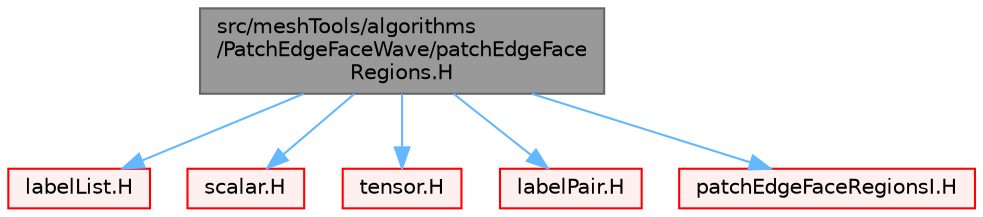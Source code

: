 digraph "src/meshTools/algorithms/PatchEdgeFaceWave/patchEdgeFaceRegions.H"
{
 // LATEX_PDF_SIZE
  bgcolor="transparent";
  edge [fontname=Helvetica,fontsize=10,labelfontname=Helvetica,labelfontsize=10];
  node [fontname=Helvetica,fontsize=10,shape=box,height=0.2,width=0.4];
  Node1 [id="Node000001",label="src/meshTools/algorithms\l/PatchEdgeFaceWave/patchEdgeFace\lRegions.H",height=0.2,width=0.4,color="gray40", fillcolor="grey60", style="filled", fontcolor="black",tooltip=" "];
  Node1 -> Node2 [id="edge1_Node000001_Node000002",color="steelblue1",style="solid",tooltip=" "];
  Node2 [id="Node000002",label="labelList.H",height=0.2,width=0.4,color="red", fillcolor="#FFF0F0", style="filled",URL="$labelList_8H.html",tooltip=" "];
  Node1 -> Node47 [id="edge2_Node000001_Node000047",color="steelblue1",style="solid",tooltip=" "];
  Node47 [id="Node000047",label="scalar.H",height=0.2,width=0.4,color="red", fillcolor="#FFF0F0", style="filled",URL="$scalar_8H.html",tooltip=" "];
  Node1 -> Node101 [id="edge3_Node000001_Node000101",color="steelblue1",style="solid",tooltip=" "];
  Node101 [id="Node000101",label="tensor.H",height=0.2,width=0.4,color="red", fillcolor="#FFF0F0", style="filled",URL="$tensor_8H.html",tooltip=" "];
  Node1 -> Node123 [id="edge4_Node000001_Node000123",color="steelblue1",style="solid",tooltip=" "];
  Node123 [id="Node000123",label="labelPair.H",height=0.2,width=0.4,color="red", fillcolor="#FFF0F0", style="filled",URL="$labelPair_8H.html",tooltip=" "];
  Node1 -> Node142 [id="edge5_Node000001_Node000142",color="steelblue1",style="solid",tooltip=" "];
  Node142 [id="Node000142",label="patchEdgeFaceRegionsI.H",height=0.2,width=0.4,color="red", fillcolor="#FFF0F0", style="filled",URL="$patchEdgeFaceRegionsI_8H.html",tooltip=" "];
}
